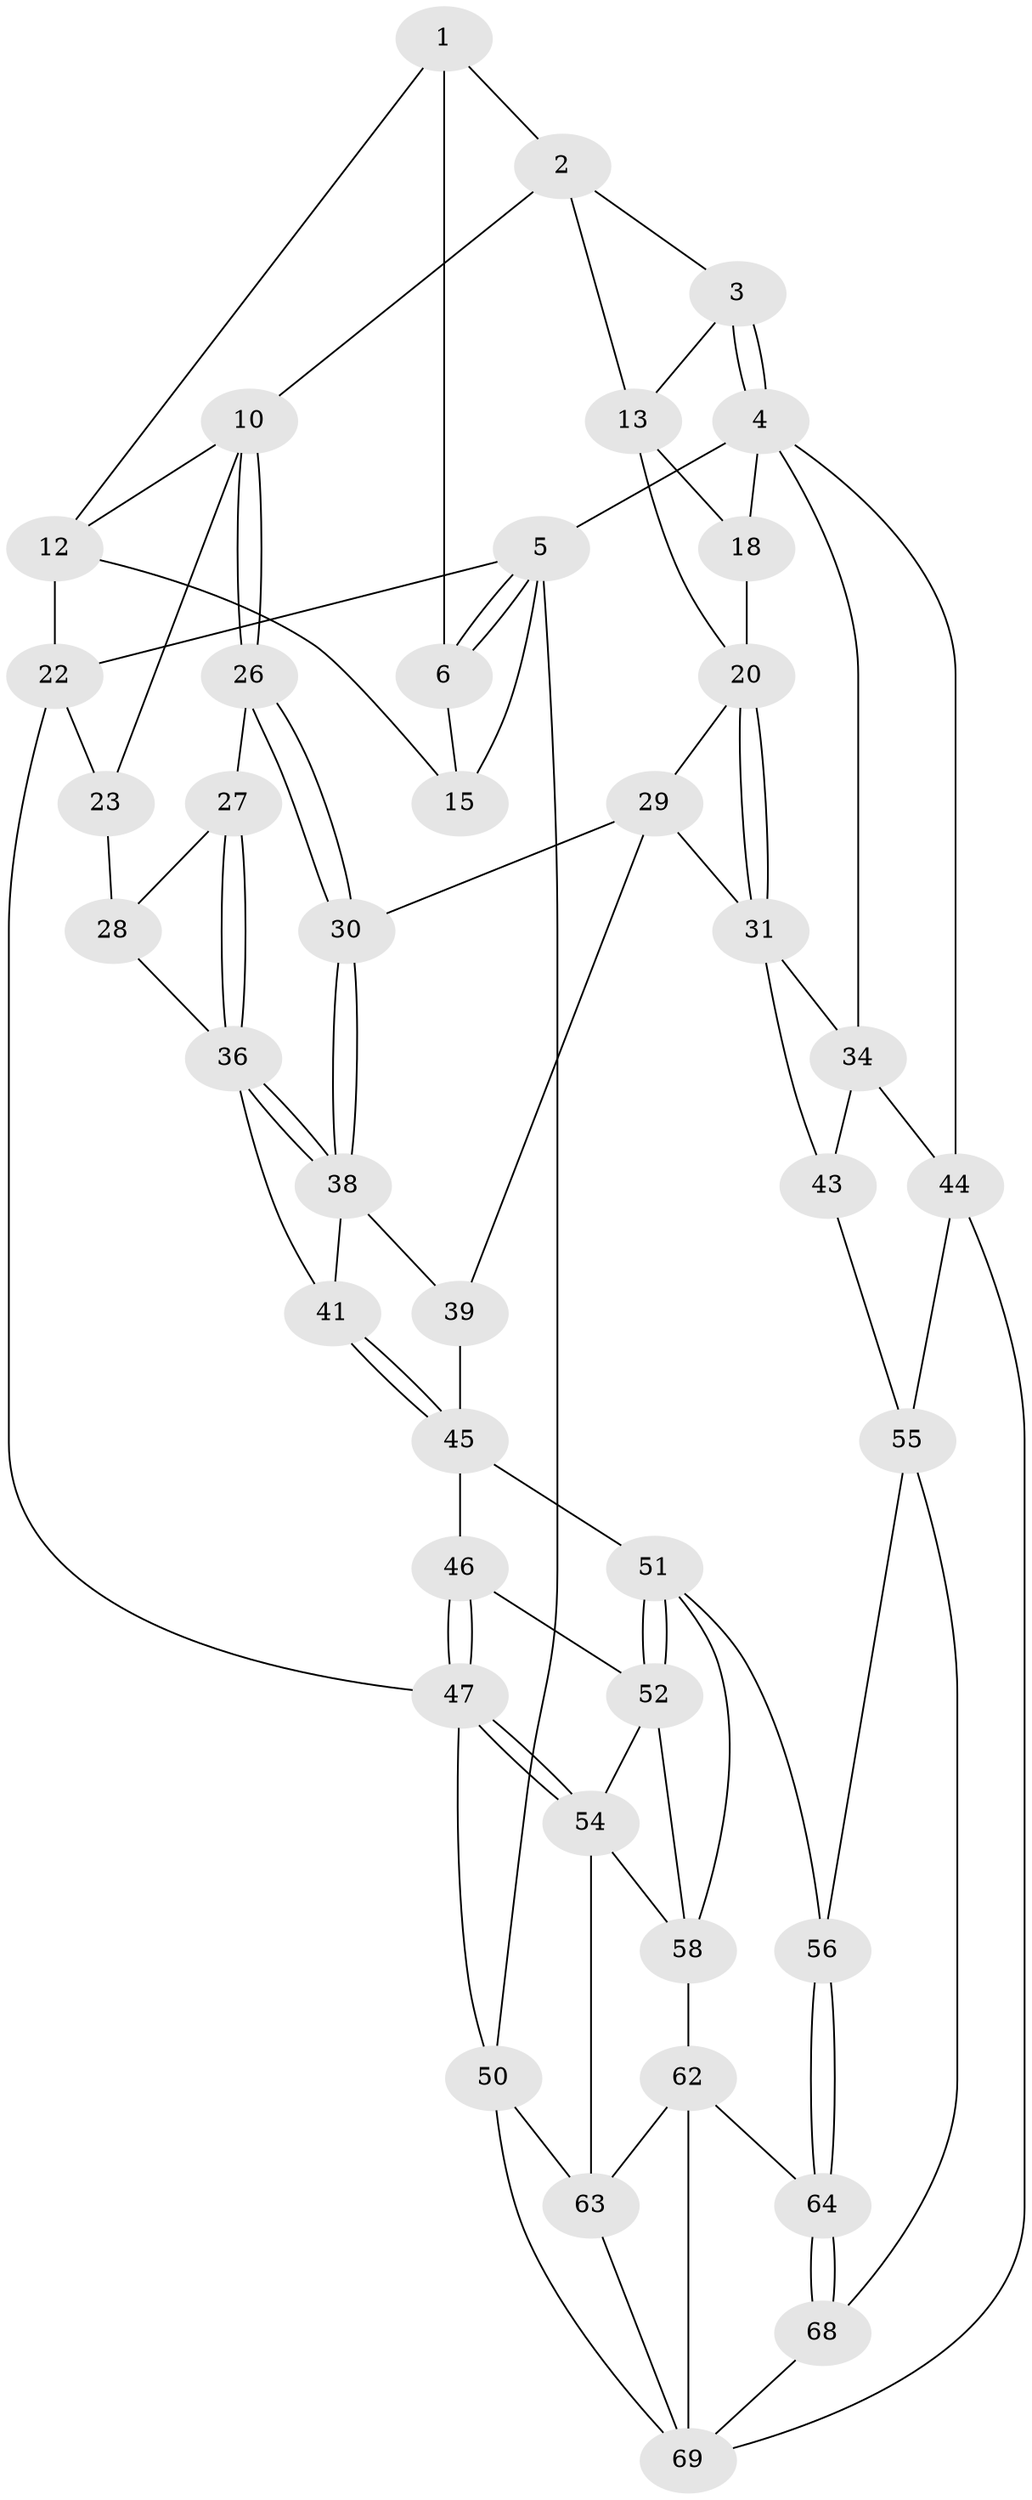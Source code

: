 // original degree distribution, {3: 0.028169014084507043, 4: 0.28169014084507044, 6: 0.23943661971830985, 5: 0.4507042253521127}
// Generated by graph-tools (version 1.1) at 2025/11/02/27/25 16:11:57]
// undirected, 42 vertices, 91 edges
graph export_dot {
graph [start="1"]
  node [color=gray90,style=filled];
  1 [pos="+0.2778944029286276+0",super="+7"];
  2 [pos="+0.31268457521868137+0",super="+9"];
  3 [pos="+0.6961793062812336+0"];
  4 [pos="+1+0",super="+17"];
  5 [pos="+0+0",super="+16"];
  6 [pos="+0.07305669771366002+0",super="+8"];
  10 [pos="+0.36958489914704645+0.18178545217537143",super="+11"];
  12 [pos="+0.22636675353022978+0.16915413195760856",super="+19"];
  13 [pos="+0.6281553084433097+0.019648911316492396",super="+14"];
  15 [pos="+0.04136358267178797+0.10675413343550125"];
  18 [pos="+0.728652664925986+0.15317689453302652"];
  20 [pos="+0.72968242627059+0.25099059201344365",super="+21"];
  22 [pos="+0+0.25481104453575393",super="+25"];
  23 [pos="+0.2017286533170298+0.23724852359485624",super="+24"];
  26 [pos="+0.35196657504984374+0.3074570066228285"];
  27 [pos="+0.30180352755427436+0.3413793669619747"];
  28 [pos="+0.2280343311423725+0.327480161661399",super="+35"];
  29 [pos="+0.5372950495735709+0.32790725642890667",super="+33"];
  30 [pos="+0.3956179892393322+0.361407293204293"];
  31 [pos="+0.7656090738294333+0.3082483482929136",super="+32"];
  34 [pos="+1+0.2537294143344119",super="+42"];
  36 [pos="+0.2869328902107332+0.44630315392732783",super="+37"];
  38 [pos="+0.39601449603802147+0.37372193987332336",super="+40"];
  39 [pos="+0.5571455551541178+0.5385518198732314"];
  41 [pos="+0.27474987287339053+0.48353939798558654"];
  43 [pos="+0.8548304185662187+0.5769037575358099"];
  44 [pos="+1+0.6787351564453047"];
  45 [pos="+0.2759941409061637+0.507181540185719",super="+49"];
  46 [pos="+0.2690608215851414+0.5218649896843843"];
  47 [pos="+0+0.6653812097543952",super="+48"];
  50 [pos="+0+1"];
  51 [pos="+0.5186122897947204+0.6511371099180828",super="+57"];
  52 [pos="+0.3566533935200349+0.6765369719761603",super="+53"];
  54 [pos="+0.1384339730576502+0.7271162461902203",super="+59"];
  55 [pos="+0.6874434253355365+0.7115255105035901",super="+60"];
  56 [pos="+0.5482997391331607+0.7205489107839576"];
  58 [pos="+0.3049087902352986+0.7212563755809768",super="+61"];
  62 [pos="+0.32402693925900394+0.8927700357961292",super="+66"];
  63 [pos="+0.22441453658215926+0.8651900540570774",super="+67"];
  64 [pos="+0.5545787970760618+0.7605257222451562",super="+65"];
  68 [pos="+0.8297172834766221+0.8966271995362683",super="+71"];
  69 [pos="+0.4733344106913277+1",super="+70"];
  1 -- 2;
  1 -- 12;
  1 -- 6;
  2 -- 3;
  2 -- 10;
  2 -- 13;
  3 -- 4;
  3 -- 4;
  3 -- 13;
  4 -- 5;
  4 -- 44;
  4 -- 18;
  4 -- 34;
  5 -- 6;
  5 -- 6;
  5 -- 50;
  5 -- 22;
  5 -- 15;
  6 -- 15;
  10 -- 26;
  10 -- 26;
  10 -- 12;
  10 -- 23;
  12 -- 22;
  12 -- 15;
  13 -- 18;
  13 -- 20;
  18 -- 20;
  20 -- 31;
  20 -- 31;
  20 -- 29;
  22 -- 47;
  22 -- 23;
  23 -- 28 [weight=2];
  26 -- 27;
  26 -- 30;
  26 -- 30;
  27 -- 28;
  27 -- 36;
  27 -- 36;
  28 -- 36;
  29 -- 30;
  29 -- 39;
  29 -- 31;
  30 -- 38;
  30 -- 38;
  31 -- 34;
  31 -- 43;
  34 -- 43;
  34 -- 44;
  36 -- 38;
  36 -- 38;
  36 -- 41;
  38 -- 41;
  38 -- 39;
  39 -- 45;
  41 -- 45;
  41 -- 45;
  43 -- 55;
  44 -- 55;
  44 -- 69;
  45 -- 46;
  45 -- 51;
  46 -- 47;
  46 -- 47;
  46 -- 52;
  47 -- 54;
  47 -- 54;
  47 -- 50;
  50 -- 63;
  50 -- 69;
  51 -- 52;
  51 -- 52;
  51 -- 56;
  51 -- 58;
  52 -- 58;
  52 -- 54;
  54 -- 58;
  54 -- 63;
  55 -- 56;
  55 -- 68;
  56 -- 64;
  56 -- 64;
  58 -- 62;
  62 -- 63;
  62 -- 64;
  62 -- 69;
  63 -- 69;
  64 -- 68 [weight=2];
  64 -- 68;
  68 -- 69;
}
